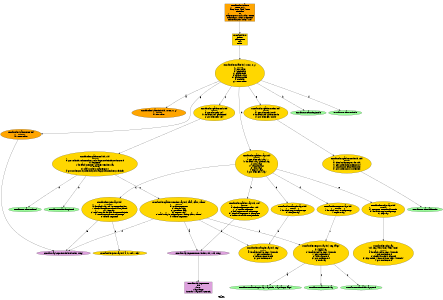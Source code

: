 // sudo apt-get install graphviz
// sudo apt-get install xdot
// xdot tiler.dot
digraph TILER
{
	label="Tiler";
	fontsize=20;
	size="3,2";
	ratio=fill;

	osmdb_tilerState_t          [fillcolor=orange,    style=filled, shape=box, label="osmdb_tilerState_t\nzoom, x, y\nlatT, lonL, latB, lonR\nmin_dist\nos\nmap_export: nid/wid=>ONE\nmap_segs: wid=>segment\nmm_nds_join: nid=>wid"];
	osmdb_tilerState_init       [fillcolor=orange,    style=filled, label="osmdb_tilerState_init(tid, zoom, x, y)\n----------\na) init state"];
	osmdb_tilerState_reset      [fillcolor=orange,    style=filled, label="osmdb_tilerState_reset(tid)\n----------\na) reset state"];
	osmdb_tiler_t               [fillcolor=gold,      style=filled, shape=box, label="osmdb_tiler_t\nindex\nchangeset\nnth\nstate"];
	osmdb_tiler_make            [fillcolor=gold,      style=filled, label="osmdb_tiler_make(tid, zoom, x, y)\n----------\na) init state\nb) beginTile\nc) gatherRels\nd) gatherWays\ne) gatherNodes\nf) endTile\ng) reset state"];
	osmdb_tiler_gatherNodes     [fillcolor=gold,      style=filled, label="osmdb_tiler_gatherNodes(tid)\n----------\na) get tile_refs (node)\nb) foreach(ref) gatherNode\nd) put tile_refs (node)"];
	osmdb_tiler_gatherNode      [fillcolor=gold,      style=filled, label="osmdb_tiler_gatherNode(tid, nid)\n----------\na) check map_export for nid\nb) get node_info/node_coord\nc) osmdb_ostream_addNode\nd) put node_coord/node_info"];
	osmdb_tiler_gatherMemberWay [fillcolor=gold,      style=filled, label="osmdb_tiler_gatherMemberWay(tid, data, class, name)\n----------\na) create segment\nb) sample way\nc) get inner flag\nd) export way\ne) mark way in map_export (using class, name)\nf) delete segment"];
	osmdb_tiler_gatherWays      [fillcolor=gold,      style=filled, label="osmdb_tiler_gatherWays(tid)\n----------\na) get tile_refs (way)\nb) foreach(way) gatherWay\nc) joinWays\nd) sampleWays\ne) clipWays\nf) exportWays\nf) put tile_refs (way)"];
	osmdb_tiler_gatherWay       [fillcolor=gold,      style=filled, label="osmdb_tiler_gatherWay(tid, wid)\n----------\na) check map_export for wid\nb) create segment\nc) add segment to map_segs\nd) check if segment is complete\ne) otherwise add mm_join_nds"];
	osmdb_tiler_sampleWays      [fillcolor=gold,      style=filled, label="osmdb_tiler_sampleWays(tid)\n----------\na) foreach seg in map_segs\nb) sampleWay"];
	osmdb_tiler_sampleWay       [fillcolor=gold,      style=filled, label="osmdb_tiler_sampleWay(tid, seg)\n----------\na) foreach(ref) in seg->list_nds\n1) get node_coord\n2) select/remove refs\n3) put node_coord"];
	osmdb_tiler_clipWays        [fillcolor=gold,      style=filled, label="osmdb_tiler_clipWays(tid)\n----------\na) compute extended bounds\nb) foreach seg in map_segs\nc) clipWay"];
	osmdb_tiler_exportWays      [fillcolor=gold,      style=filled, label="osmdb_tiler_exportWays(tid)\n----------\na) foreach(seg) in map_segs\n1) exportWay"];
	osmdb_tiler_exportWay       [fillcolor=gold,      style=filled, label="osmdb_tiler_exportWay(tid, seg, flags)\n----------\na) beginWay\nb) foreach(ref) in seg->list_nds\n1) get node_coord\n2) addWayCoord\n3) put node_coord\nc) endWay"];
	osmdb_tiler_clipWay         [fillcolor=gold,      style=filled, label="osmdb_tiler_clipWay\n(tid, seg, latT, lonL, latB, lonR)\n----------\na) foreach ref in seg->list_nds\n1) get node_coord\n2) check if node is clipped\n3) clip nodes (remove from seg->list_nds)\n4) put node_coord"];
	osmdb_tiler_joinWays        [fillcolor=gold,      style=filled, label="osmdb_tiler_joinWays(tid)\n----------\na) foreach(way, nd) in mm_nds_join\n1) check if segment should be joined\n2) joinWay\n3) mark seg as invalid in mm_nds_join\n4) remove seg from map_segs\n5) delete segment"];
	osmdb_tiler_joinWay         [fillcolor=gold,      style=filled, label="osmdb_tiler_joinWay(tid, a, b, ref1, ref2)"];
	osmdb_tiler_gatherRels      [fillcolor=gold,      style=filled, label="osmdb_tiler_gatherRels(tid)\n----------\na) get tile_refs (rel)\nb) foreach(ref) gatherRel\nc) put tile_refs (rel)"];
	osmdb_tiler_gatherRel       [fillcolor=gold,      style=filled, label="osmdb_tiler_gatherRel(tid, rid)\n----------\na) get rel_info/rel_members/rel_range/node_info/node_coord\nb) beginRel\nc) foreach(member) gatherMemberWay\nd) endRel\ne) mark node in map_export\nf) put node_coord/node_info/rel_range/rel_members/rel_info"];
	osmdb_ostream_beginTile     [fillcolor=palegreen, style=filled, label="osmdb_ostream_beginTile"];
	osmdb_ostream_endTile       [fillcolor=palegreen, style=filled, label="osmdb_ostream_endTile"];
	osmdb_ostream_addNode       [fillcolor=palegreen, style=filled, label="osmdb_ostream_addNode"];
	osmdb_ostream_beginRel      [fillcolor=palegreen, style=filled, label="osmdb_ostream_beginRel"];
	osmdb_ostream_endRel        [fillcolor=palegreen, style=filled, label="osmdb_ostream_endRel"];
	osmdb_ostream_beginWay      [fillcolor=palegreen, style=filled, label="osmdb_ostream_beginWay(way_info, way_range, flags)"];
	osmdb_ostream_endWay        [fillcolor=palegreen, style=filled, label="osmdb_ostream_endWay"];
	osmdb_ostream_addWayCoord   [fillcolor=palegreen, style=filled, label="osmdb_ostream_addWayCoord"];
	osmdb_waySegment_t          [fillcolor=plum,      style=filled, shape=box, label="osmdb_waySegment_t\nhwi\nhwn\nway_range\nlist_nds: way_nds COPIES"];
	osmdb_waySegment_new        [fillcolor=plum,      style=filled, label="osmdb_waySegment_new(index, tid, wid, _seg)"];
	osmdb_waySegment_delete     [fillcolor=plum,      style=filled, label="osmdb_waySegment_delete(index, _seg)"];

	osmdb_waySegment_new        -> osmdb_waySegment_t;
	osmdb_tilerState_t          -> osmdb_tiler_t;
	osmdb_tiler_t               -> osmdb_tiler_make;
	osmdb_tiler_make            -> osmdb_tilerState_init       [label="a"];
	osmdb_tiler_make            -> osmdb_ostream_beginTile     [label="b"];
	osmdb_tiler_make            -> osmdb_tiler_gatherRels      [label="c"];
	osmdb_tiler_make            -> osmdb_tiler_gatherWays      [label="d"];
	osmdb_tiler_make            -> osmdb_tiler_gatherNodes     [label="e"];
	osmdb_tiler_make            -> osmdb_ostream_endTile       [label="f"];
	osmdb_tiler_make            -> osmdb_tilerState_reset      [label="g"];
	osmdb_tiler_gatherWays      -> osmdb_tiler_gatherWay       [label="b"];
	osmdb_tiler_gatherWays      -> osmdb_tiler_joinWays        [label="c"];
	osmdb_tiler_gatherWays      -> osmdb_tiler_sampleWays      [label="d"];
	osmdb_tiler_gatherWays      -> osmdb_tiler_clipWays        [label="e"];
	osmdb_tiler_gatherWays      -> osmdb_tiler_exportWays      [label="f"];
	osmdb_tiler_exportWays      -> osmdb_tiler_exportWay       [label="1"];
	osmdb_tiler_exportWay       -> osmdb_ostream_beginWay      [label="a"];
	osmdb_tiler_exportWay       -> osmdb_ostream_addWayCoord   [label="2"];
	osmdb_tiler_exportWay       -> osmdb_ostream_endWay        [label="c"];
	osmdb_tilerState_reset      -> osmdb_waySegment_delete;
	osmdb_tiler_sampleWays      -> osmdb_tiler_sampleWay       [label="b"];
	osmdb_tiler_gatherWay       -> osmdb_waySegment_new;
	osmdb_tiler_joinWays        -> osmdb_tiler_joinWay         [label="2"];
	osmdb_tiler_joinWays        -> osmdb_waySegment_delete     [label="5"];
	osmdb_tiler_clipWays        -> osmdb_tiler_clipWay;
	osmdb_tiler_gatherNodes     -> osmdb_tiler_gatherNode;
	osmdb_tiler_gatherNode      -> osmdb_ostream_addNode;
	osmdb_tiler_gatherRels      -> osmdb_tiler_gatherRel;
	osmdb_tiler_gatherRel       -> osmdb_ostream_beginRel      [label="b"];
	osmdb_tiler_gatherRel       -> osmdb_tiler_gatherMemberWay [label="c"];
	osmdb_tiler_gatherRel       -> osmdb_ostream_endRel        [label="d"];
	osmdb_tiler_gatherMemberWay -> osmdb_waySegment_new        [label="a"];
	osmdb_tiler_gatherMemberWay -> osmdb_tiler_sampleWay       [label="b"];
	osmdb_tiler_gatherMemberWay -> osmdb_tiler_exportWay       [label="d"];
	osmdb_tiler_gatherMemberWay -> osmdb_waySegment_delete     [label="f"];
}
